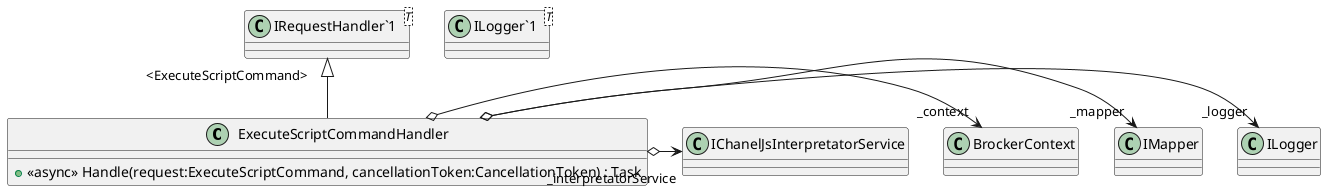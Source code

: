@startuml
class ExecuteScriptCommandHandler {
    + <<async>> Handle(request:ExecuteScriptCommand, cancellationToken:CancellationToken) : Task
}
class "ILogger`1"<T> {
}
class "IRequestHandler`1"<T> {
}
"IRequestHandler`1" "<ExecuteScriptCommand>" <|-- ExecuteScriptCommandHandler
ExecuteScriptCommandHandler o-> "_logger" ILogger
ExecuteScriptCommandHandler o-> "_mapper" IMapper
ExecuteScriptCommandHandler o-> "_context" BrockerContext
ExecuteScriptCommandHandler o-> "_interpretatorService" IChanelJsInterpretatorService
@enduml
